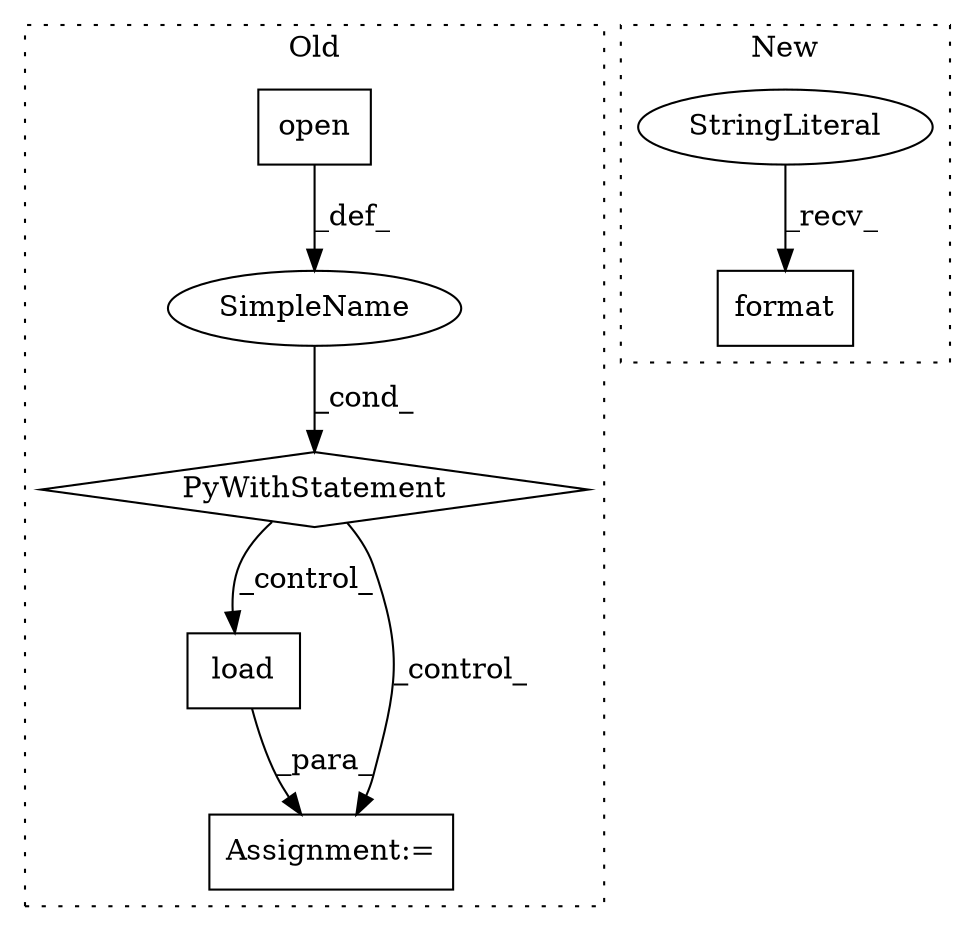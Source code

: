 digraph G {
subgraph cluster0 {
1 [label="load" a="32" s="19700,19713" l="5,1" shape="box"];
4 [label="Assignment:=" a="7" s="19694" l="1" shape="box"];
5 [label="SimpleName" a="42" s="" l="" shape="ellipse"];
6 [label="PyWithStatement" a="104" s="19631,19658" l="10,2" shape="diamond"];
7 [label="open" a="32" s="19641,19657" l="5,1" shape="box"];
label = "Old";
style="dotted";
}
subgraph cluster1 {
2 [label="format" a="32" s="20170,20189" l="7,1" shape="box"];
3 [label="StringLiteral" a="45" s="20133" l="36" shape="ellipse"];
label = "New";
style="dotted";
}
1 -> 4 [label="_para_"];
3 -> 2 [label="_recv_"];
5 -> 6 [label="_cond_"];
6 -> 4 [label="_control_"];
6 -> 1 [label="_control_"];
7 -> 5 [label="_def_"];
}